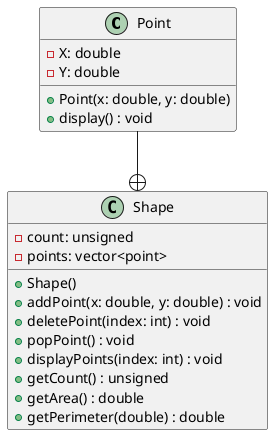 @startuml Shape

class Point{
    - X: double
    - Y: double
    + Point(x: double, y: double)
    + display() : void
}

class Shape{
    - count: unsigned
    - points: vector<point>
    + Shape()
    + addPoint(x: double, y: double) : void
    + deletePoint(index: int) : void
    + popPoint() : void
    + displayPoints(index: int) : void
    + getCount() : unsigned
    + getArea() : double
    + getPerimeter(double) : double
}

Point --+ Shape


@enduml